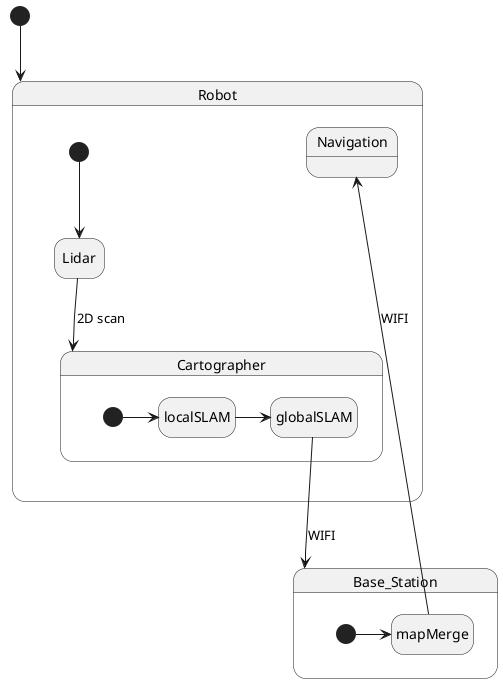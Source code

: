 @startuml
hide empty description
'https://google-cartographer-ros.readthedocs.io/en/latest/algo_walkthrough.html'    
'https://youtu.be/IH_n9bfy-nM?t=958'
skinparam Monochrome true

[*] --> Robot
state Robot {
    [*] --> Lidar
    Lidar --> Cartographer : 2D scan
    state Cartographer {
        [*] -> localSLAM
        localSLAM -> globalSLAM
    }
    state Navigation {

    }


    
}

globalSLAM --> Base_Station : WIFI

state Base_Station {
    [*] -> mapMerge
    mapMerge --> Navigation : WIFI
}


@enduml
    